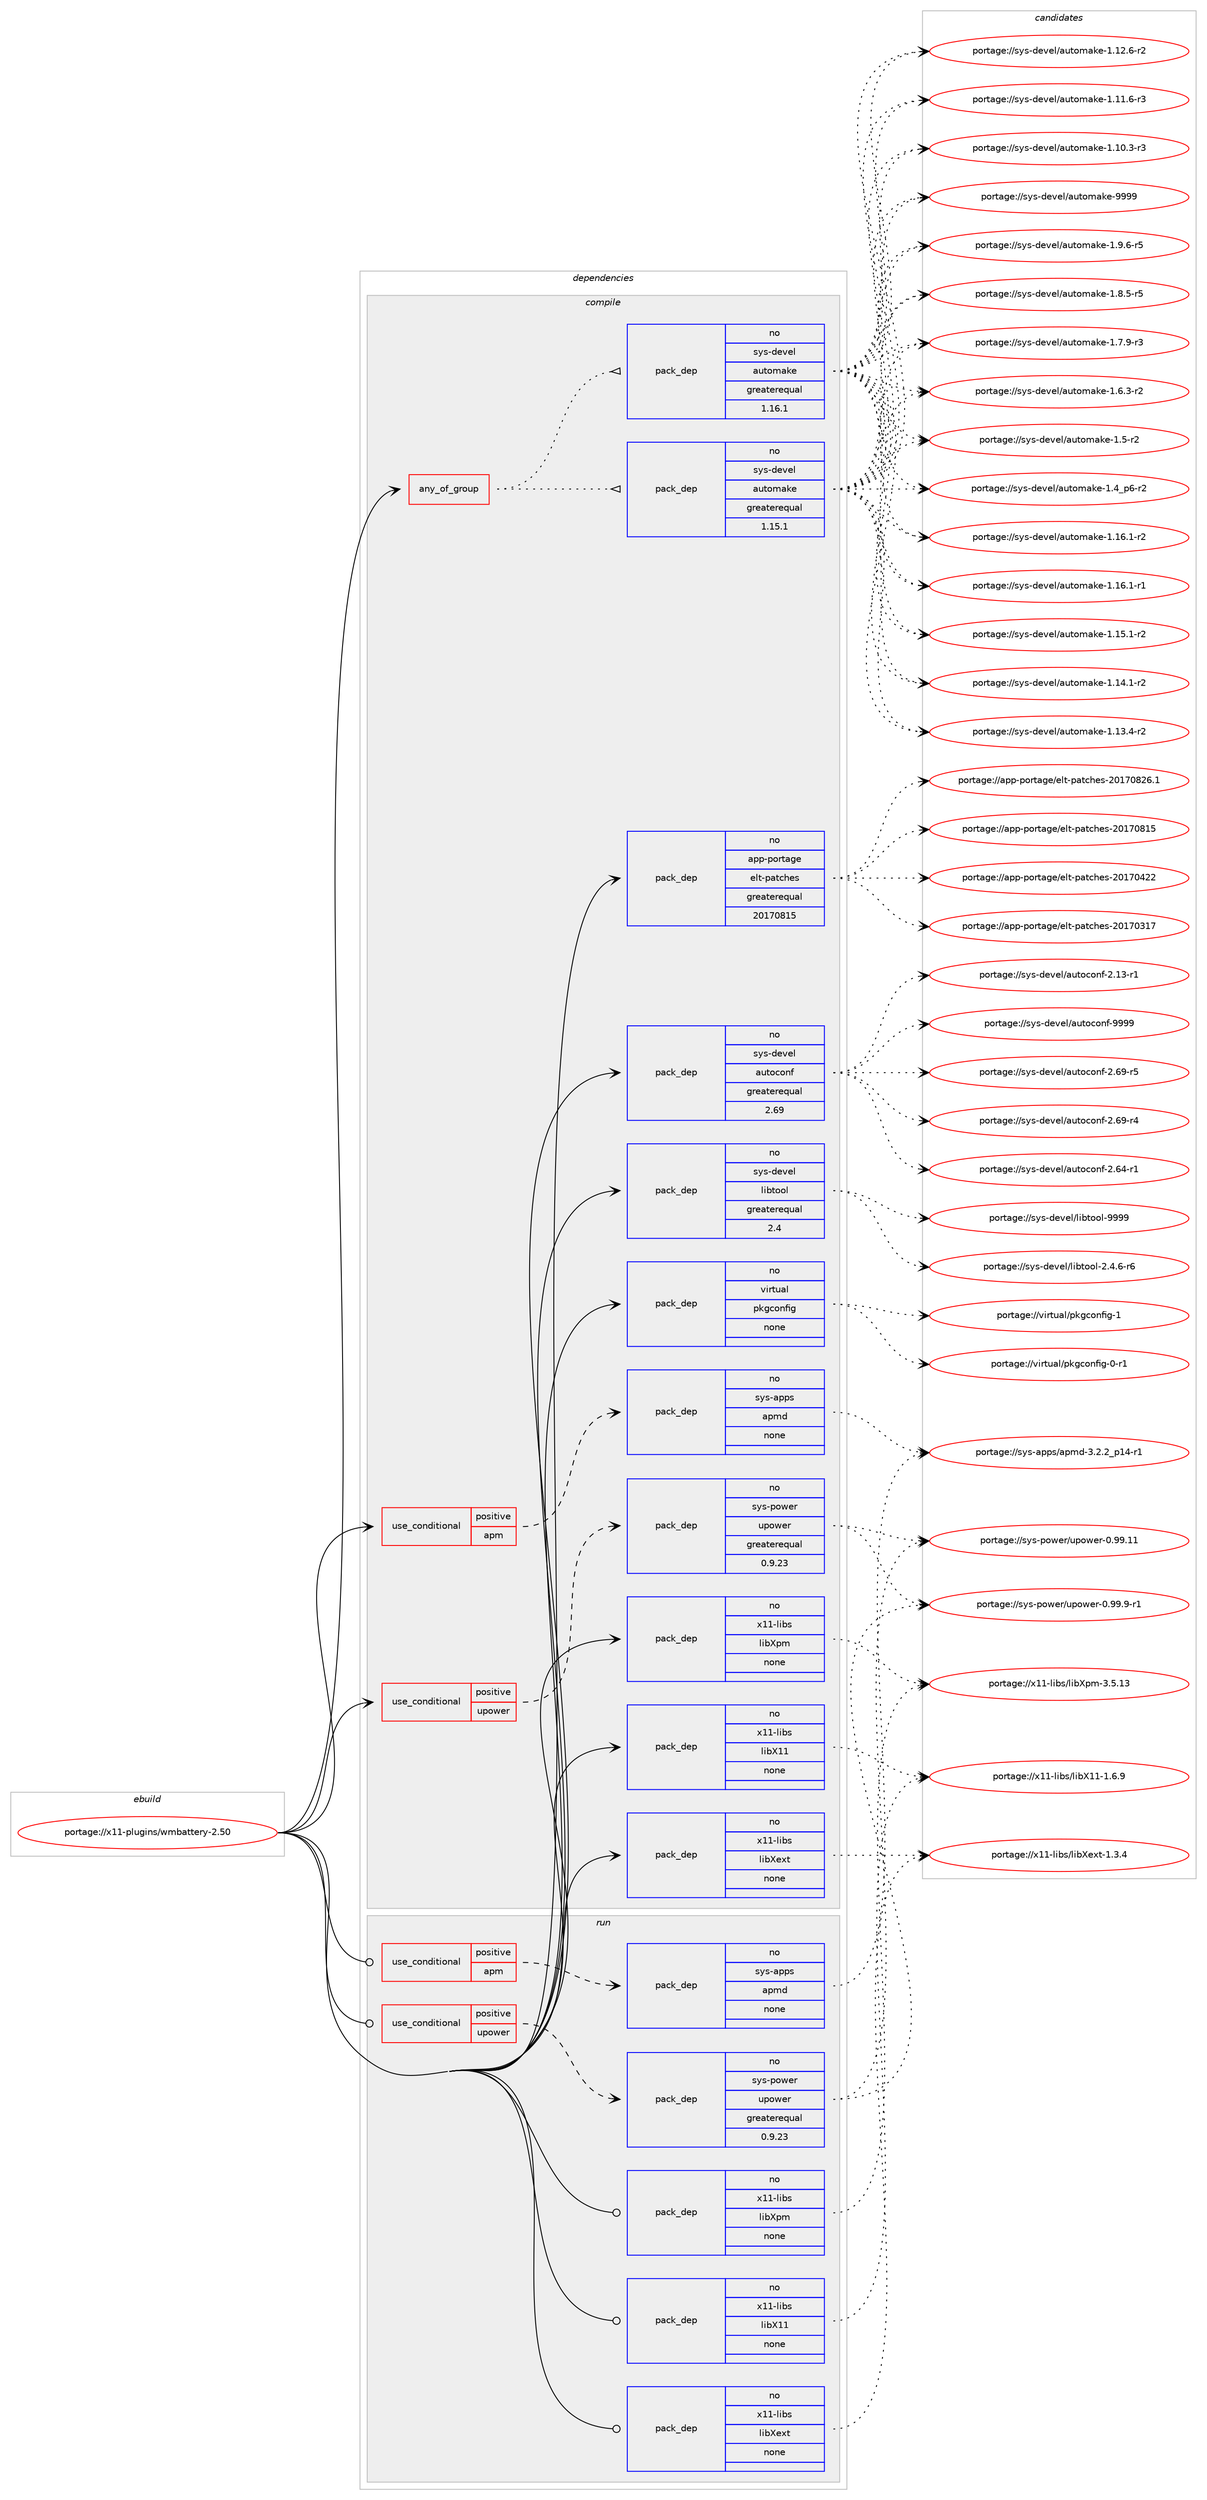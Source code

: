 digraph prolog {

# *************
# Graph options
# *************

newrank=true;
concentrate=true;
compound=true;
graph [rankdir=LR,fontname=Helvetica,fontsize=10,ranksep=1.5];#, ranksep=2.5, nodesep=0.2];
edge  [arrowhead=vee];
node  [fontname=Helvetica,fontsize=10];

# **********
# The ebuild
# **********

subgraph cluster_leftcol {
color=gray;
rank=same;
label=<<i>ebuild</i>>;
id [label="portage://x11-plugins/wmbattery-2.50", color=red, width=4, href="../x11-plugins/wmbattery-2.50.svg"];
}

# ****************
# The dependencies
# ****************

subgraph cluster_midcol {
color=gray;
label=<<i>dependencies</i>>;
subgraph cluster_compile {
fillcolor="#eeeeee";
style=filled;
label=<<i>compile</i>>;
subgraph any87 {
dependency6349 [label=<<TABLE BORDER="0" CELLBORDER="1" CELLSPACING="0" CELLPADDING="4"><TR><TD CELLPADDING="10">any_of_group</TD></TR></TABLE>>, shape=none, color=red];subgraph pack5371 {
dependency6350 [label=<<TABLE BORDER="0" CELLBORDER="1" CELLSPACING="0" CELLPADDING="4" WIDTH="220"><TR><TD ROWSPAN="6" CELLPADDING="30">pack_dep</TD></TR><TR><TD WIDTH="110">no</TD></TR><TR><TD>sys-devel</TD></TR><TR><TD>automake</TD></TR><TR><TD>greaterequal</TD></TR><TR><TD>1.16.1</TD></TR></TABLE>>, shape=none, color=blue];
}
dependency6349:e -> dependency6350:w [weight=20,style="dotted",arrowhead="oinv"];
subgraph pack5372 {
dependency6351 [label=<<TABLE BORDER="0" CELLBORDER="1" CELLSPACING="0" CELLPADDING="4" WIDTH="220"><TR><TD ROWSPAN="6" CELLPADDING="30">pack_dep</TD></TR><TR><TD WIDTH="110">no</TD></TR><TR><TD>sys-devel</TD></TR><TR><TD>automake</TD></TR><TR><TD>greaterequal</TD></TR><TR><TD>1.15.1</TD></TR></TABLE>>, shape=none, color=blue];
}
dependency6349:e -> dependency6351:w [weight=20,style="dotted",arrowhead="oinv"];
}
id:e -> dependency6349:w [weight=20,style="solid",arrowhead="vee"];
subgraph cond891 {
dependency6352 [label=<<TABLE BORDER="0" CELLBORDER="1" CELLSPACING="0" CELLPADDING="4"><TR><TD ROWSPAN="3" CELLPADDING="10">use_conditional</TD></TR><TR><TD>positive</TD></TR><TR><TD>apm</TD></TR></TABLE>>, shape=none, color=red];
subgraph pack5373 {
dependency6353 [label=<<TABLE BORDER="0" CELLBORDER="1" CELLSPACING="0" CELLPADDING="4" WIDTH="220"><TR><TD ROWSPAN="6" CELLPADDING="30">pack_dep</TD></TR><TR><TD WIDTH="110">no</TD></TR><TR><TD>sys-apps</TD></TR><TR><TD>apmd</TD></TR><TR><TD>none</TD></TR><TR><TD></TD></TR></TABLE>>, shape=none, color=blue];
}
dependency6352:e -> dependency6353:w [weight=20,style="dashed",arrowhead="vee"];
}
id:e -> dependency6352:w [weight=20,style="solid",arrowhead="vee"];
subgraph cond892 {
dependency6354 [label=<<TABLE BORDER="0" CELLBORDER="1" CELLSPACING="0" CELLPADDING="4"><TR><TD ROWSPAN="3" CELLPADDING="10">use_conditional</TD></TR><TR><TD>positive</TD></TR><TR><TD>upower</TD></TR></TABLE>>, shape=none, color=red];
subgraph pack5374 {
dependency6355 [label=<<TABLE BORDER="0" CELLBORDER="1" CELLSPACING="0" CELLPADDING="4" WIDTH="220"><TR><TD ROWSPAN="6" CELLPADDING="30">pack_dep</TD></TR><TR><TD WIDTH="110">no</TD></TR><TR><TD>sys-power</TD></TR><TR><TD>upower</TD></TR><TR><TD>greaterequal</TD></TR><TR><TD>0.9.23</TD></TR></TABLE>>, shape=none, color=blue];
}
dependency6354:e -> dependency6355:w [weight=20,style="dashed",arrowhead="vee"];
}
id:e -> dependency6354:w [weight=20,style="solid",arrowhead="vee"];
subgraph pack5375 {
dependency6356 [label=<<TABLE BORDER="0" CELLBORDER="1" CELLSPACING="0" CELLPADDING="4" WIDTH="220"><TR><TD ROWSPAN="6" CELLPADDING="30">pack_dep</TD></TR><TR><TD WIDTH="110">no</TD></TR><TR><TD>app-portage</TD></TR><TR><TD>elt-patches</TD></TR><TR><TD>greaterequal</TD></TR><TR><TD>20170815</TD></TR></TABLE>>, shape=none, color=blue];
}
id:e -> dependency6356:w [weight=20,style="solid",arrowhead="vee"];
subgraph pack5376 {
dependency6357 [label=<<TABLE BORDER="0" CELLBORDER="1" CELLSPACING="0" CELLPADDING="4" WIDTH="220"><TR><TD ROWSPAN="6" CELLPADDING="30">pack_dep</TD></TR><TR><TD WIDTH="110">no</TD></TR><TR><TD>sys-devel</TD></TR><TR><TD>autoconf</TD></TR><TR><TD>greaterequal</TD></TR><TR><TD>2.69</TD></TR></TABLE>>, shape=none, color=blue];
}
id:e -> dependency6357:w [weight=20,style="solid",arrowhead="vee"];
subgraph pack5377 {
dependency6358 [label=<<TABLE BORDER="0" CELLBORDER="1" CELLSPACING="0" CELLPADDING="4" WIDTH="220"><TR><TD ROWSPAN="6" CELLPADDING="30">pack_dep</TD></TR><TR><TD WIDTH="110">no</TD></TR><TR><TD>sys-devel</TD></TR><TR><TD>libtool</TD></TR><TR><TD>greaterequal</TD></TR><TR><TD>2.4</TD></TR></TABLE>>, shape=none, color=blue];
}
id:e -> dependency6358:w [weight=20,style="solid",arrowhead="vee"];
subgraph pack5378 {
dependency6359 [label=<<TABLE BORDER="0" CELLBORDER="1" CELLSPACING="0" CELLPADDING="4" WIDTH="220"><TR><TD ROWSPAN="6" CELLPADDING="30">pack_dep</TD></TR><TR><TD WIDTH="110">no</TD></TR><TR><TD>virtual</TD></TR><TR><TD>pkgconfig</TD></TR><TR><TD>none</TD></TR><TR><TD></TD></TR></TABLE>>, shape=none, color=blue];
}
id:e -> dependency6359:w [weight=20,style="solid",arrowhead="vee"];
subgraph pack5379 {
dependency6360 [label=<<TABLE BORDER="0" CELLBORDER="1" CELLSPACING="0" CELLPADDING="4" WIDTH="220"><TR><TD ROWSPAN="6" CELLPADDING="30">pack_dep</TD></TR><TR><TD WIDTH="110">no</TD></TR><TR><TD>x11-libs</TD></TR><TR><TD>libX11</TD></TR><TR><TD>none</TD></TR><TR><TD></TD></TR></TABLE>>, shape=none, color=blue];
}
id:e -> dependency6360:w [weight=20,style="solid",arrowhead="vee"];
subgraph pack5380 {
dependency6361 [label=<<TABLE BORDER="0" CELLBORDER="1" CELLSPACING="0" CELLPADDING="4" WIDTH="220"><TR><TD ROWSPAN="6" CELLPADDING="30">pack_dep</TD></TR><TR><TD WIDTH="110">no</TD></TR><TR><TD>x11-libs</TD></TR><TR><TD>libXext</TD></TR><TR><TD>none</TD></TR><TR><TD></TD></TR></TABLE>>, shape=none, color=blue];
}
id:e -> dependency6361:w [weight=20,style="solid",arrowhead="vee"];
subgraph pack5381 {
dependency6362 [label=<<TABLE BORDER="0" CELLBORDER="1" CELLSPACING="0" CELLPADDING="4" WIDTH="220"><TR><TD ROWSPAN="6" CELLPADDING="30">pack_dep</TD></TR><TR><TD WIDTH="110">no</TD></TR><TR><TD>x11-libs</TD></TR><TR><TD>libXpm</TD></TR><TR><TD>none</TD></TR><TR><TD></TD></TR></TABLE>>, shape=none, color=blue];
}
id:e -> dependency6362:w [weight=20,style="solid",arrowhead="vee"];
}
subgraph cluster_compileandrun {
fillcolor="#eeeeee";
style=filled;
label=<<i>compile and run</i>>;
}
subgraph cluster_run {
fillcolor="#eeeeee";
style=filled;
label=<<i>run</i>>;
subgraph cond893 {
dependency6363 [label=<<TABLE BORDER="0" CELLBORDER="1" CELLSPACING="0" CELLPADDING="4"><TR><TD ROWSPAN="3" CELLPADDING="10">use_conditional</TD></TR><TR><TD>positive</TD></TR><TR><TD>apm</TD></TR></TABLE>>, shape=none, color=red];
subgraph pack5382 {
dependency6364 [label=<<TABLE BORDER="0" CELLBORDER="1" CELLSPACING="0" CELLPADDING="4" WIDTH="220"><TR><TD ROWSPAN="6" CELLPADDING="30">pack_dep</TD></TR><TR><TD WIDTH="110">no</TD></TR><TR><TD>sys-apps</TD></TR><TR><TD>apmd</TD></TR><TR><TD>none</TD></TR><TR><TD></TD></TR></TABLE>>, shape=none, color=blue];
}
dependency6363:e -> dependency6364:w [weight=20,style="dashed",arrowhead="vee"];
}
id:e -> dependency6363:w [weight=20,style="solid",arrowhead="odot"];
subgraph cond894 {
dependency6365 [label=<<TABLE BORDER="0" CELLBORDER="1" CELLSPACING="0" CELLPADDING="4"><TR><TD ROWSPAN="3" CELLPADDING="10">use_conditional</TD></TR><TR><TD>positive</TD></TR><TR><TD>upower</TD></TR></TABLE>>, shape=none, color=red];
subgraph pack5383 {
dependency6366 [label=<<TABLE BORDER="0" CELLBORDER="1" CELLSPACING="0" CELLPADDING="4" WIDTH="220"><TR><TD ROWSPAN="6" CELLPADDING="30">pack_dep</TD></TR><TR><TD WIDTH="110">no</TD></TR><TR><TD>sys-power</TD></TR><TR><TD>upower</TD></TR><TR><TD>greaterequal</TD></TR><TR><TD>0.9.23</TD></TR></TABLE>>, shape=none, color=blue];
}
dependency6365:e -> dependency6366:w [weight=20,style="dashed",arrowhead="vee"];
}
id:e -> dependency6365:w [weight=20,style="solid",arrowhead="odot"];
subgraph pack5384 {
dependency6367 [label=<<TABLE BORDER="0" CELLBORDER="1" CELLSPACING="0" CELLPADDING="4" WIDTH="220"><TR><TD ROWSPAN="6" CELLPADDING="30">pack_dep</TD></TR><TR><TD WIDTH="110">no</TD></TR><TR><TD>x11-libs</TD></TR><TR><TD>libX11</TD></TR><TR><TD>none</TD></TR><TR><TD></TD></TR></TABLE>>, shape=none, color=blue];
}
id:e -> dependency6367:w [weight=20,style="solid",arrowhead="odot"];
subgraph pack5385 {
dependency6368 [label=<<TABLE BORDER="0" CELLBORDER="1" CELLSPACING="0" CELLPADDING="4" WIDTH="220"><TR><TD ROWSPAN="6" CELLPADDING="30">pack_dep</TD></TR><TR><TD WIDTH="110">no</TD></TR><TR><TD>x11-libs</TD></TR><TR><TD>libXext</TD></TR><TR><TD>none</TD></TR><TR><TD></TD></TR></TABLE>>, shape=none, color=blue];
}
id:e -> dependency6368:w [weight=20,style="solid",arrowhead="odot"];
subgraph pack5386 {
dependency6369 [label=<<TABLE BORDER="0" CELLBORDER="1" CELLSPACING="0" CELLPADDING="4" WIDTH="220"><TR><TD ROWSPAN="6" CELLPADDING="30">pack_dep</TD></TR><TR><TD WIDTH="110">no</TD></TR><TR><TD>x11-libs</TD></TR><TR><TD>libXpm</TD></TR><TR><TD>none</TD></TR><TR><TD></TD></TR></TABLE>>, shape=none, color=blue];
}
id:e -> dependency6369:w [weight=20,style="solid",arrowhead="odot"];
}
}

# **************
# The candidates
# **************

subgraph cluster_choices {
rank=same;
color=gray;
label=<<i>candidates</i>>;

subgraph choice5371 {
color=black;
nodesep=1;
choice115121115451001011181011084797117116111109971071014557575757 [label="portage://sys-devel/automake-9999", color=red, width=4,href="../sys-devel/automake-9999.svg"];
choice115121115451001011181011084797117116111109971071014549465746544511453 [label="portage://sys-devel/automake-1.9.6-r5", color=red, width=4,href="../sys-devel/automake-1.9.6-r5.svg"];
choice115121115451001011181011084797117116111109971071014549465646534511453 [label="portage://sys-devel/automake-1.8.5-r5", color=red, width=4,href="../sys-devel/automake-1.8.5-r5.svg"];
choice115121115451001011181011084797117116111109971071014549465546574511451 [label="portage://sys-devel/automake-1.7.9-r3", color=red, width=4,href="../sys-devel/automake-1.7.9-r3.svg"];
choice115121115451001011181011084797117116111109971071014549465446514511450 [label="portage://sys-devel/automake-1.6.3-r2", color=red, width=4,href="../sys-devel/automake-1.6.3-r2.svg"];
choice11512111545100101118101108479711711611110997107101454946534511450 [label="portage://sys-devel/automake-1.5-r2", color=red, width=4,href="../sys-devel/automake-1.5-r2.svg"];
choice115121115451001011181011084797117116111109971071014549465295112544511450 [label="portage://sys-devel/automake-1.4_p6-r2", color=red, width=4,href="../sys-devel/automake-1.4_p6-r2.svg"];
choice11512111545100101118101108479711711611110997107101454946495446494511450 [label="portage://sys-devel/automake-1.16.1-r2", color=red, width=4,href="../sys-devel/automake-1.16.1-r2.svg"];
choice11512111545100101118101108479711711611110997107101454946495446494511449 [label="portage://sys-devel/automake-1.16.1-r1", color=red, width=4,href="../sys-devel/automake-1.16.1-r1.svg"];
choice11512111545100101118101108479711711611110997107101454946495346494511450 [label="portage://sys-devel/automake-1.15.1-r2", color=red, width=4,href="../sys-devel/automake-1.15.1-r2.svg"];
choice11512111545100101118101108479711711611110997107101454946495246494511450 [label="portage://sys-devel/automake-1.14.1-r2", color=red, width=4,href="../sys-devel/automake-1.14.1-r2.svg"];
choice11512111545100101118101108479711711611110997107101454946495146524511450 [label="portage://sys-devel/automake-1.13.4-r2", color=red, width=4,href="../sys-devel/automake-1.13.4-r2.svg"];
choice11512111545100101118101108479711711611110997107101454946495046544511450 [label="portage://sys-devel/automake-1.12.6-r2", color=red, width=4,href="../sys-devel/automake-1.12.6-r2.svg"];
choice11512111545100101118101108479711711611110997107101454946494946544511451 [label="portage://sys-devel/automake-1.11.6-r3", color=red, width=4,href="../sys-devel/automake-1.11.6-r3.svg"];
choice11512111545100101118101108479711711611110997107101454946494846514511451 [label="portage://sys-devel/automake-1.10.3-r3", color=red, width=4,href="../sys-devel/automake-1.10.3-r3.svg"];
dependency6350:e -> choice115121115451001011181011084797117116111109971071014557575757:w [style=dotted,weight="100"];
dependency6350:e -> choice115121115451001011181011084797117116111109971071014549465746544511453:w [style=dotted,weight="100"];
dependency6350:e -> choice115121115451001011181011084797117116111109971071014549465646534511453:w [style=dotted,weight="100"];
dependency6350:e -> choice115121115451001011181011084797117116111109971071014549465546574511451:w [style=dotted,weight="100"];
dependency6350:e -> choice115121115451001011181011084797117116111109971071014549465446514511450:w [style=dotted,weight="100"];
dependency6350:e -> choice11512111545100101118101108479711711611110997107101454946534511450:w [style=dotted,weight="100"];
dependency6350:e -> choice115121115451001011181011084797117116111109971071014549465295112544511450:w [style=dotted,weight="100"];
dependency6350:e -> choice11512111545100101118101108479711711611110997107101454946495446494511450:w [style=dotted,weight="100"];
dependency6350:e -> choice11512111545100101118101108479711711611110997107101454946495446494511449:w [style=dotted,weight="100"];
dependency6350:e -> choice11512111545100101118101108479711711611110997107101454946495346494511450:w [style=dotted,weight="100"];
dependency6350:e -> choice11512111545100101118101108479711711611110997107101454946495246494511450:w [style=dotted,weight="100"];
dependency6350:e -> choice11512111545100101118101108479711711611110997107101454946495146524511450:w [style=dotted,weight="100"];
dependency6350:e -> choice11512111545100101118101108479711711611110997107101454946495046544511450:w [style=dotted,weight="100"];
dependency6350:e -> choice11512111545100101118101108479711711611110997107101454946494946544511451:w [style=dotted,weight="100"];
dependency6350:e -> choice11512111545100101118101108479711711611110997107101454946494846514511451:w [style=dotted,weight="100"];
}
subgraph choice5372 {
color=black;
nodesep=1;
choice115121115451001011181011084797117116111109971071014557575757 [label="portage://sys-devel/automake-9999", color=red, width=4,href="../sys-devel/automake-9999.svg"];
choice115121115451001011181011084797117116111109971071014549465746544511453 [label="portage://sys-devel/automake-1.9.6-r5", color=red, width=4,href="../sys-devel/automake-1.9.6-r5.svg"];
choice115121115451001011181011084797117116111109971071014549465646534511453 [label="portage://sys-devel/automake-1.8.5-r5", color=red, width=4,href="../sys-devel/automake-1.8.5-r5.svg"];
choice115121115451001011181011084797117116111109971071014549465546574511451 [label="portage://sys-devel/automake-1.7.9-r3", color=red, width=4,href="../sys-devel/automake-1.7.9-r3.svg"];
choice115121115451001011181011084797117116111109971071014549465446514511450 [label="portage://sys-devel/automake-1.6.3-r2", color=red, width=4,href="../sys-devel/automake-1.6.3-r2.svg"];
choice11512111545100101118101108479711711611110997107101454946534511450 [label="portage://sys-devel/automake-1.5-r2", color=red, width=4,href="../sys-devel/automake-1.5-r2.svg"];
choice115121115451001011181011084797117116111109971071014549465295112544511450 [label="portage://sys-devel/automake-1.4_p6-r2", color=red, width=4,href="../sys-devel/automake-1.4_p6-r2.svg"];
choice11512111545100101118101108479711711611110997107101454946495446494511450 [label="portage://sys-devel/automake-1.16.1-r2", color=red, width=4,href="../sys-devel/automake-1.16.1-r2.svg"];
choice11512111545100101118101108479711711611110997107101454946495446494511449 [label="portage://sys-devel/automake-1.16.1-r1", color=red, width=4,href="../sys-devel/automake-1.16.1-r1.svg"];
choice11512111545100101118101108479711711611110997107101454946495346494511450 [label="portage://sys-devel/automake-1.15.1-r2", color=red, width=4,href="../sys-devel/automake-1.15.1-r2.svg"];
choice11512111545100101118101108479711711611110997107101454946495246494511450 [label="portage://sys-devel/automake-1.14.1-r2", color=red, width=4,href="../sys-devel/automake-1.14.1-r2.svg"];
choice11512111545100101118101108479711711611110997107101454946495146524511450 [label="portage://sys-devel/automake-1.13.4-r2", color=red, width=4,href="../sys-devel/automake-1.13.4-r2.svg"];
choice11512111545100101118101108479711711611110997107101454946495046544511450 [label="portage://sys-devel/automake-1.12.6-r2", color=red, width=4,href="../sys-devel/automake-1.12.6-r2.svg"];
choice11512111545100101118101108479711711611110997107101454946494946544511451 [label="portage://sys-devel/automake-1.11.6-r3", color=red, width=4,href="../sys-devel/automake-1.11.6-r3.svg"];
choice11512111545100101118101108479711711611110997107101454946494846514511451 [label="portage://sys-devel/automake-1.10.3-r3", color=red, width=4,href="../sys-devel/automake-1.10.3-r3.svg"];
dependency6351:e -> choice115121115451001011181011084797117116111109971071014557575757:w [style=dotted,weight="100"];
dependency6351:e -> choice115121115451001011181011084797117116111109971071014549465746544511453:w [style=dotted,weight="100"];
dependency6351:e -> choice115121115451001011181011084797117116111109971071014549465646534511453:w [style=dotted,weight="100"];
dependency6351:e -> choice115121115451001011181011084797117116111109971071014549465546574511451:w [style=dotted,weight="100"];
dependency6351:e -> choice115121115451001011181011084797117116111109971071014549465446514511450:w [style=dotted,weight="100"];
dependency6351:e -> choice11512111545100101118101108479711711611110997107101454946534511450:w [style=dotted,weight="100"];
dependency6351:e -> choice115121115451001011181011084797117116111109971071014549465295112544511450:w [style=dotted,weight="100"];
dependency6351:e -> choice11512111545100101118101108479711711611110997107101454946495446494511450:w [style=dotted,weight="100"];
dependency6351:e -> choice11512111545100101118101108479711711611110997107101454946495446494511449:w [style=dotted,weight="100"];
dependency6351:e -> choice11512111545100101118101108479711711611110997107101454946495346494511450:w [style=dotted,weight="100"];
dependency6351:e -> choice11512111545100101118101108479711711611110997107101454946495246494511450:w [style=dotted,weight="100"];
dependency6351:e -> choice11512111545100101118101108479711711611110997107101454946495146524511450:w [style=dotted,weight="100"];
dependency6351:e -> choice11512111545100101118101108479711711611110997107101454946495046544511450:w [style=dotted,weight="100"];
dependency6351:e -> choice11512111545100101118101108479711711611110997107101454946494946544511451:w [style=dotted,weight="100"];
dependency6351:e -> choice11512111545100101118101108479711711611110997107101454946494846514511451:w [style=dotted,weight="100"];
}
subgraph choice5373 {
color=black;
nodesep=1;
choice115121115459711211211547971121091004551465046509511249524511449 [label="portage://sys-apps/apmd-3.2.2_p14-r1", color=red, width=4,href="../sys-apps/apmd-3.2.2_p14-r1.svg"];
dependency6353:e -> choice115121115459711211211547971121091004551465046509511249524511449:w [style=dotted,weight="100"];
}
subgraph choice5374 {
color=black;
nodesep=1;
choice1151211154511211111910111447117112111119101114454846575746574511449 [label="portage://sys-power/upower-0.99.9-r1", color=red, width=4,href="../sys-power/upower-0.99.9-r1.svg"];
choice11512111545112111119101114471171121111191011144548465757464949 [label="portage://sys-power/upower-0.99.11", color=red, width=4,href="../sys-power/upower-0.99.11.svg"];
dependency6355:e -> choice1151211154511211111910111447117112111119101114454846575746574511449:w [style=dotted,weight="100"];
dependency6355:e -> choice11512111545112111119101114471171121111191011144548465757464949:w [style=dotted,weight="100"];
}
subgraph choice5375 {
color=black;
nodesep=1;
choice971121124511211111411697103101471011081164511297116991041011154550484955485650544649 [label="portage://app-portage/elt-patches-20170826.1", color=red, width=4,href="../app-portage/elt-patches-20170826.1.svg"];
choice97112112451121111141169710310147101108116451129711699104101115455048495548564953 [label="portage://app-portage/elt-patches-20170815", color=red, width=4,href="../app-portage/elt-patches-20170815.svg"];
choice97112112451121111141169710310147101108116451129711699104101115455048495548525050 [label="portage://app-portage/elt-patches-20170422", color=red, width=4,href="../app-portage/elt-patches-20170422.svg"];
choice97112112451121111141169710310147101108116451129711699104101115455048495548514955 [label="portage://app-portage/elt-patches-20170317", color=red, width=4,href="../app-portage/elt-patches-20170317.svg"];
dependency6356:e -> choice971121124511211111411697103101471011081164511297116991041011154550484955485650544649:w [style=dotted,weight="100"];
dependency6356:e -> choice97112112451121111141169710310147101108116451129711699104101115455048495548564953:w [style=dotted,weight="100"];
dependency6356:e -> choice97112112451121111141169710310147101108116451129711699104101115455048495548525050:w [style=dotted,weight="100"];
dependency6356:e -> choice97112112451121111141169710310147101108116451129711699104101115455048495548514955:w [style=dotted,weight="100"];
}
subgraph choice5376 {
color=black;
nodesep=1;
choice115121115451001011181011084797117116111991111101024557575757 [label="portage://sys-devel/autoconf-9999", color=red, width=4,href="../sys-devel/autoconf-9999.svg"];
choice1151211154510010111810110847971171161119911111010245504654574511453 [label="portage://sys-devel/autoconf-2.69-r5", color=red, width=4,href="../sys-devel/autoconf-2.69-r5.svg"];
choice1151211154510010111810110847971171161119911111010245504654574511452 [label="portage://sys-devel/autoconf-2.69-r4", color=red, width=4,href="../sys-devel/autoconf-2.69-r4.svg"];
choice1151211154510010111810110847971171161119911111010245504654524511449 [label="portage://sys-devel/autoconf-2.64-r1", color=red, width=4,href="../sys-devel/autoconf-2.64-r1.svg"];
choice1151211154510010111810110847971171161119911111010245504649514511449 [label="portage://sys-devel/autoconf-2.13-r1", color=red, width=4,href="../sys-devel/autoconf-2.13-r1.svg"];
dependency6357:e -> choice115121115451001011181011084797117116111991111101024557575757:w [style=dotted,weight="100"];
dependency6357:e -> choice1151211154510010111810110847971171161119911111010245504654574511453:w [style=dotted,weight="100"];
dependency6357:e -> choice1151211154510010111810110847971171161119911111010245504654574511452:w [style=dotted,weight="100"];
dependency6357:e -> choice1151211154510010111810110847971171161119911111010245504654524511449:w [style=dotted,weight="100"];
dependency6357:e -> choice1151211154510010111810110847971171161119911111010245504649514511449:w [style=dotted,weight="100"];
}
subgraph choice5377 {
color=black;
nodesep=1;
choice1151211154510010111810110847108105981161111111084557575757 [label="portage://sys-devel/libtool-9999", color=red, width=4,href="../sys-devel/libtool-9999.svg"];
choice1151211154510010111810110847108105981161111111084550465246544511454 [label="portage://sys-devel/libtool-2.4.6-r6", color=red, width=4,href="../sys-devel/libtool-2.4.6-r6.svg"];
dependency6358:e -> choice1151211154510010111810110847108105981161111111084557575757:w [style=dotted,weight="100"];
dependency6358:e -> choice1151211154510010111810110847108105981161111111084550465246544511454:w [style=dotted,weight="100"];
}
subgraph choice5378 {
color=black;
nodesep=1;
choice1181051141161179710847112107103991111101021051034549 [label="portage://virtual/pkgconfig-1", color=red, width=4,href="../virtual/pkgconfig-1.svg"];
choice11810511411611797108471121071039911111010210510345484511449 [label="portage://virtual/pkgconfig-0-r1", color=red, width=4,href="../virtual/pkgconfig-0-r1.svg"];
dependency6359:e -> choice1181051141161179710847112107103991111101021051034549:w [style=dotted,weight="100"];
dependency6359:e -> choice11810511411611797108471121071039911111010210510345484511449:w [style=dotted,weight="100"];
}
subgraph choice5379 {
color=black;
nodesep=1;
choice120494945108105981154710810598884949454946544657 [label="portage://x11-libs/libX11-1.6.9", color=red, width=4,href="../x11-libs/libX11-1.6.9.svg"];
dependency6360:e -> choice120494945108105981154710810598884949454946544657:w [style=dotted,weight="100"];
}
subgraph choice5380 {
color=black;
nodesep=1;
choice12049494510810598115471081059888101120116454946514652 [label="portage://x11-libs/libXext-1.3.4", color=red, width=4,href="../x11-libs/libXext-1.3.4.svg"];
dependency6361:e -> choice12049494510810598115471081059888101120116454946514652:w [style=dotted,weight="100"];
}
subgraph choice5381 {
color=black;
nodesep=1;
choice1204949451081059811547108105988811210945514653464951 [label="portage://x11-libs/libXpm-3.5.13", color=red, width=4,href="../x11-libs/libXpm-3.5.13.svg"];
dependency6362:e -> choice1204949451081059811547108105988811210945514653464951:w [style=dotted,weight="100"];
}
subgraph choice5382 {
color=black;
nodesep=1;
choice115121115459711211211547971121091004551465046509511249524511449 [label="portage://sys-apps/apmd-3.2.2_p14-r1", color=red, width=4,href="../sys-apps/apmd-3.2.2_p14-r1.svg"];
dependency6364:e -> choice115121115459711211211547971121091004551465046509511249524511449:w [style=dotted,weight="100"];
}
subgraph choice5383 {
color=black;
nodesep=1;
choice1151211154511211111910111447117112111119101114454846575746574511449 [label="portage://sys-power/upower-0.99.9-r1", color=red, width=4,href="../sys-power/upower-0.99.9-r1.svg"];
choice11512111545112111119101114471171121111191011144548465757464949 [label="portage://sys-power/upower-0.99.11", color=red, width=4,href="../sys-power/upower-0.99.11.svg"];
dependency6366:e -> choice1151211154511211111910111447117112111119101114454846575746574511449:w [style=dotted,weight="100"];
dependency6366:e -> choice11512111545112111119101114471171121111191011144548465757464949:w [style=dotted,weight="100"];
}
subgraph choice5384 {
color=black;
nodesep=1;
choice120494945108105981154710810598884949454946544657 [label="portage://x11-libs/libX11-1.6.9", color=red, width=4,href="../x11-libs/libX11-1.6.9.svg"];
dependency6367:e -> choice120494945108105981154710810598884949454946544657:w [style=dotted,weight="100"];
}
subgraph choice5385 {
color=black;
nodesep=1;
choice12049494510810598115471081059888101120116454946514652 [label="portage://x11-libs/libXext-1.3.4", color=red, width=4,href="../x11-libs/libXext-1.3.4.svg"];
dependency6368:e -> choice12049494510810598115471081059888101120116454946514652:w [style=dotted,weight="100"];
}
subgraph choice5386 {
color=black;
nodesep=1;
choice1204949451081059811547108105988811210945514653464951 [label="portage://x11-libs/libXpm-3.5.13", color=red, width=4,href="../x11-libs/libXpm-3.5.13.svg"];
dependency6369:e -> choice1204949451081059811547108105988811210945514653464951:w [style=dotted,weight="100"];
}
}

}
